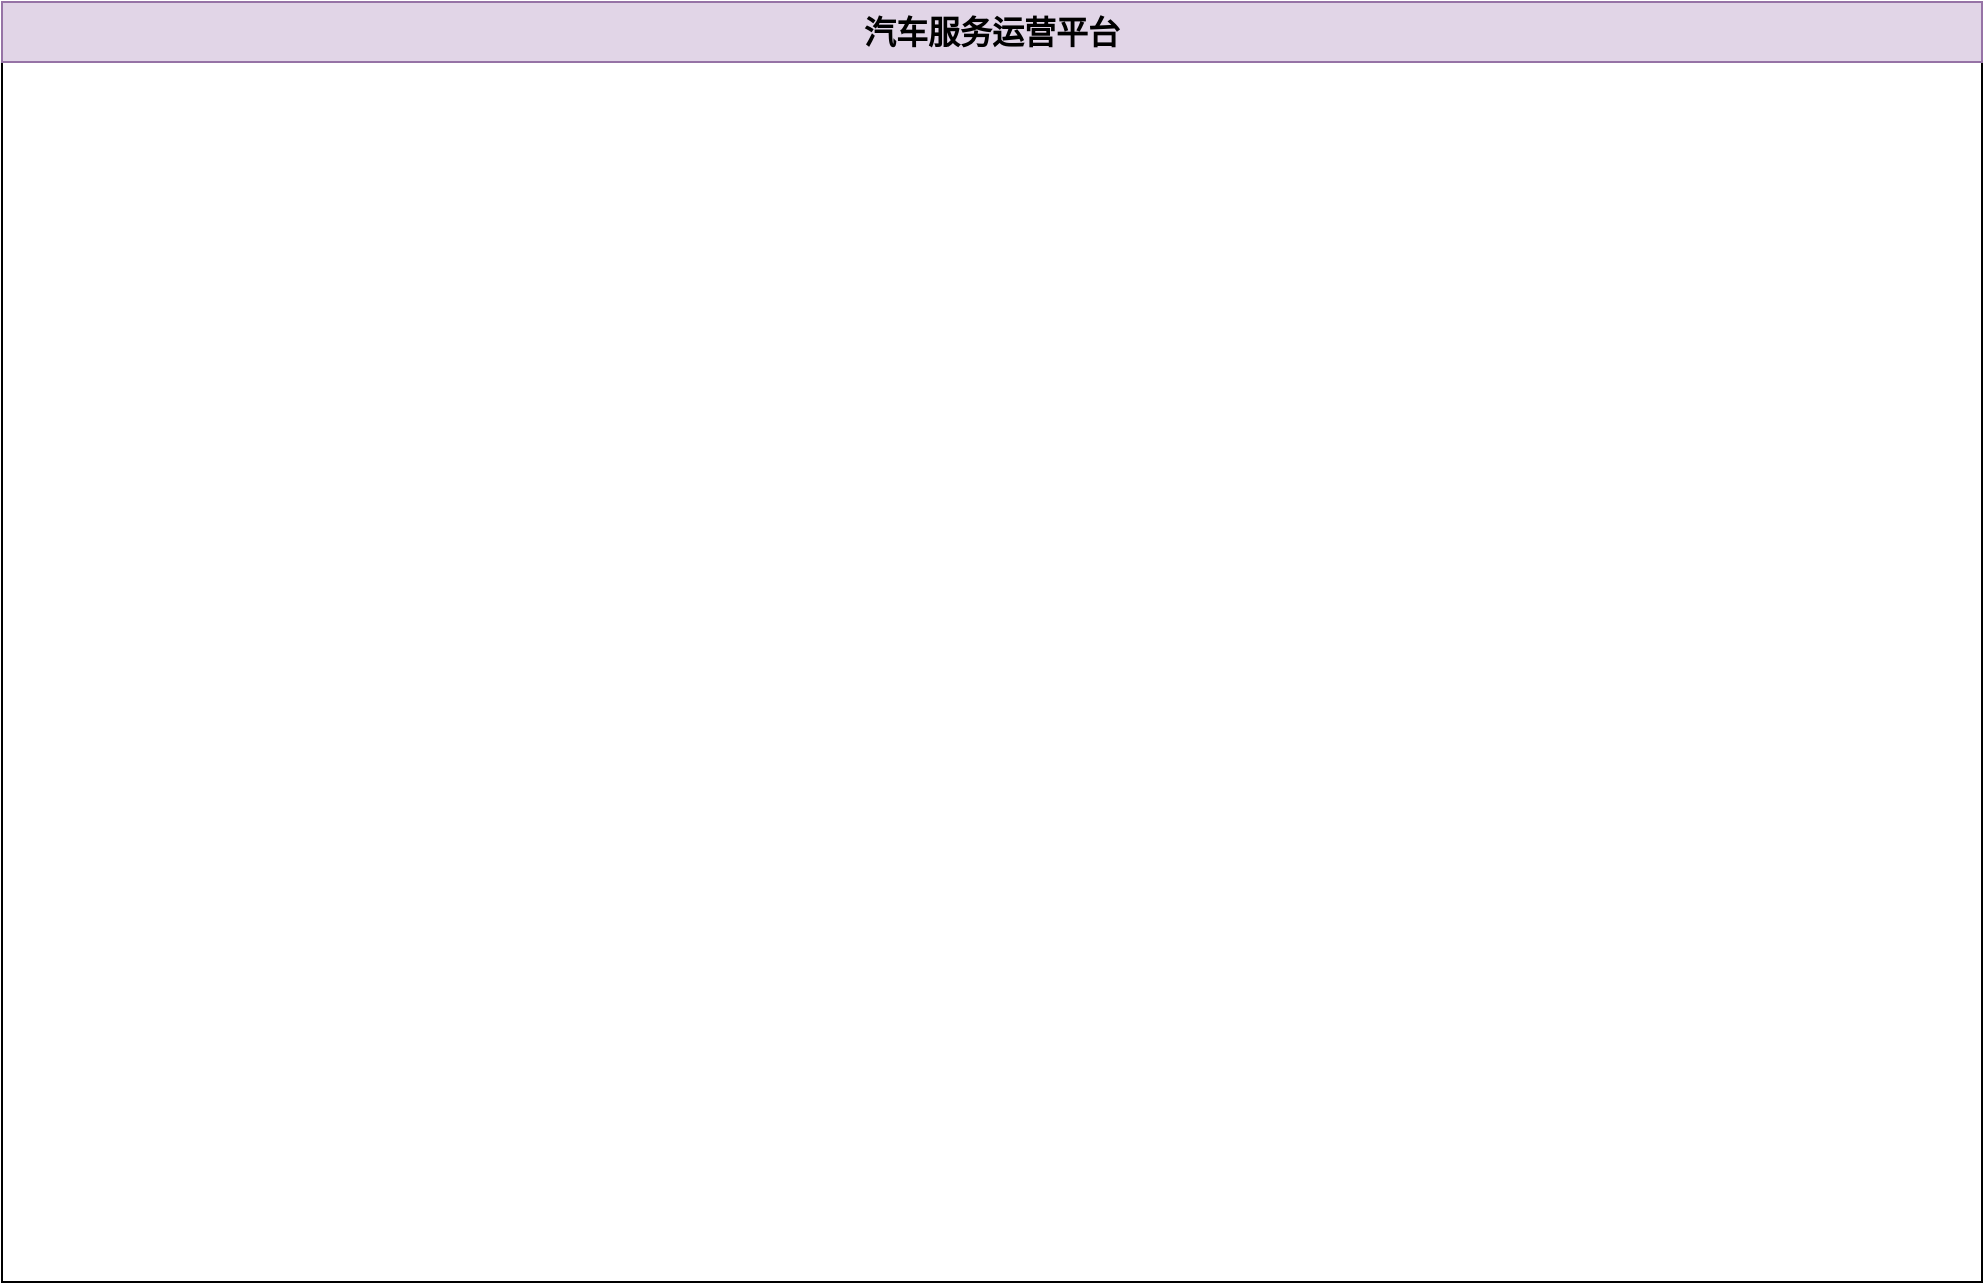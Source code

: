 <mxfile version="16.0.3" type="github">
  <diagram id="PbEHLwvle0bfFOzdE0RF" name="第 1 页">
    <mxGraphModel dx="1422" dy="762" grid="1" gridSize="10" guides="1" tooltips="1" connect="1" arrows="1" fold="1" page="1" pageScale="1" pageWidth="827" pageHeight="1169" math="0" shadow="0">
      <root>
        <mxCell id="0" />
        <mxCell id="1" parent="0" />
        <mxCell id="bQanzyuvM3PR-ToL9I3--1" value="" style="rounded=0;whiteSpace=wrap;html=1;" vertex="1" parent="1">
          <mxGeometry x="220" y="90" width="990" height="640" as="geometry" />
        </mxCell>
        <mxCell id="bQanzyuvM3PR-ToL9I3--2" value="汽车服务运营平台" style="rounded=0;whiteSpace=wrap;html=1;fillColor=#e1d5e7;strokeColor=#9673a6;fontStyle=1;fontSize=16;" vertex="1" parent="1">
          <mxGeometry x="220" y="90" width="990" height="30" as="geometry" />
        </mxCell>
      </root>
    </mxGraphModel>
  </diagram>
</mxfile>
